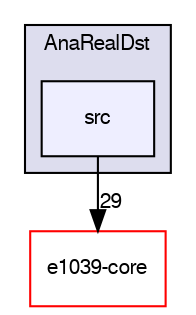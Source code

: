 digraph "/dev/shm/kenichi/update-e1039-doc/e1039-analysis/AnaRealDst/src" {
  bgcolor=transparent;
  compound=true
  node [ fontsize="10", fontname="FreeSans"];
  edge [ labelfontsize="10", labelfontname="FreeSans"];
  subgraph clusterdir_45573c73398c5d4a27a855c4e8503ce2 {
    graph [ bgcolor="#ddddee", pencolor="black", label="AnaRealDst" fontname="FreeSans", fontsize="10", URL="dir_45573c73398c5d4a27a855c4e8503ce2.html"]
  dir_f180770607bb6f19dec799093830b8c2 [shape=box, label="src", style="filled", fillcolor="#eeeeff", pencolor="black", URL="dir_f180770607bb6f19dec799093830b8c2.html"];
  }
  dir_0a085354c5474f38d4b9d20ae746ec67 [shape=box label="e1039-core" color="red" URL="dir_0a085354c5474f38d4b9d20ae746ec67.html"];
  dir_f180770607bb6f19dec799093830b8c2->dir_0a085354c5474f38d4b9d20ae746ec67 [headlabel="29", labeldistance=1.5 headhref="dir_000003_000019.html"];
}
